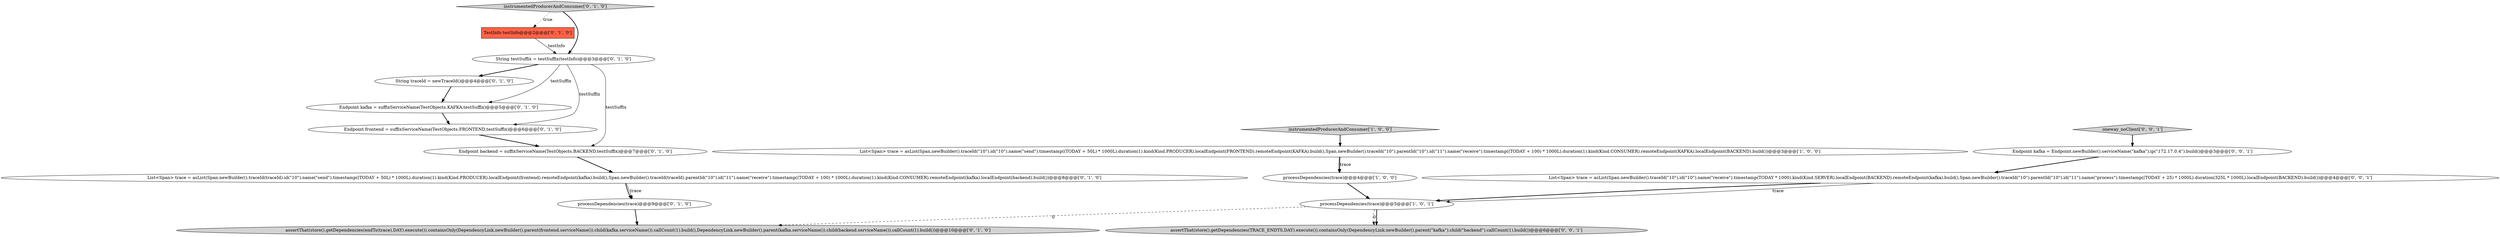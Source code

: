 digraph {
1 [style = filled, label = "List<Span> trace = asList(Span.newBuilder().traceId(\"10\").id(\"10\").name(\"send\").timestamp((TODAY + 50L) * 1000L).duration(1).kind(Kind.PRODUCER).localEndpoint(FRONTEND).remoteEndpoint(KAFKA).build(),Span.newBuilder().traceId(\"10\").parentId(\"10\").id(\"11\").name(\"receive\").timestamp((TODAY + 100) * 1000L).duration(1).kind(Kind.CONSUMER).remoteEndpoint(KAFKA).localEndpoint(BACKEND).build())@@@3@@@['1', '0', '0']", fillcolor = white, shape = ellipse image = "AAA0AAABBB1BBB"];
14 [style = filled, label = "assertThat(store().getDependencies(TRACE_ENDTS,DAY).execute()).containsOnly(DependencyLink.newBuilder().parent(\"kafka\").child(\"backend\").callCount(1).build())@@@6@@@['0', '0', '1']", fillcolor = lightgray, shape = ellipse image = "AAA0AAABBB3BBB"];
5 [style = filled, label = "instrumentedProducerAndConsumer['0', '1', '0']", fillcolor = lightgray, shape = diamond image = "AAA0AAABBB2BBB"];
6 [style = filled, label = "TestInfo testInfo@@@2@@@['0', '1', '0']", fillcolor = tomato, shape = box image = "AAA1AAABBB2BBB"];
13 [style = filled, label = "String traceId = newTraceId()@@@4@@@['0', '1', '0']", fillcolor = white, shape = ellipse image = "AAA1AAABBB2BBB"];
8 [style = filled, label = "processDependencies(trace)@@@9@@@['0', '1', '0']", fillcolor = white, shape = ellipse image = "AAA0AAABBB2BBB"];
11 [style = filled, label = "List<Span> trace = asList(Span.newBuilder().traceId(traceId).id(\"10\").name(\"send\").timestamp((TODAY + 50L) * 1000L).duration(1).kind(Kind.PRODUCER).localEndpoint(frontend).remoteEndpoint(kafka).build(),Span.newBuilder().traceId(traceId).parentId(\"10\").id(\"11\").name(\"receive\").timestamp((TODAY + 100) * 1000L).duration(1).kind(Kind.CONSUMER).remoteEndpoint(kafka).localEndpoint(backend).build())@@@8@@@['0', '1', '0']", fillcolor = white, shape = ellipse image = "AAA1AAABBB2BBB"];
3 [style = filled, label = "processDependencies(trace)@@@4@@@['1', '0', '0']", fillcolor = white, shape = ellipse image = "AAA0AAABBB1BBB"];
12 [style = filled, label = "assertThat(store().getDependencies(endTs(trace),DAY).execute()).containsOnly(DependencyLink.newBuilder().parent(frontend.serviceName()).child(kafka.serviceName()).callCount(1).build(),DependencyLink.newBuilder().parent(kafka.serviceName()).child(backend.serviceName()).callCount(1).build())@@@10@@@['0', '1', '0']", fillcolor = lightgray, shape = ellipse image = "AAA1AAABBB2BBB"];
15 [style = filled, label = "oneway_noClient['0', '0', '1']", fillcolor = lightgray, shape = diamond image = "AAA0AAABBB3BBB"];
4 [style = filled, label = "Endpoint kafka = suffixServiceName(TestObjects.KAFKA,testSuffix)@@@5@@@['0', '1', '0']", fillcolor = white, shape = ellipse image = "AAA1AAABBB2BBB"];
10 [style = filled, label = "String testSuffix = testSuffix(testInfo)@@@3@@@['0', '1', '0']", fillcolor = white, shape = ellipse image = "AAA0AAABBB2BBB"];
16 [style = filled, label = "Endpoint kafka = Endpoint.newBuilder().serviceName(\"kafka\").ip(\"172.17.0.4\").build()@@@3@@@['0', '0', '1']", fillcolor = white, shape = ellipse image = "AAA0AAABBB3BBB"];
7 [style = filled, label = "Endpoint backend = suffixServiceName(TestObjects.BACKEND,testSuffix)@@@7@@@['0', '1', '0']", fillcolor = white, shape = ellipse image = "AAA1AAABBB2BBB"];
9 [style = filled, label = "Endpoint frontend = suffixServiceName(TestObjects.FRONTEND,testSuffix)@@@6@@@['0', '1', '0']", fillcolor = white, shape = ellipse image = "AAA1AAABBB2BBB"];
17 [style = filled, label = "List<Span> trace = asList(Span.newBuilder().traceId(\"10\").id(\"10\").name(\"receive\").timestamp(TODAY * 1000).kind(Kind.SERVER).localEndpoint(BACKEND).remoteEndpoint(kafka).build(),Span.newBuilder().traceId(\"10\").parentId(\"10\").id(\"11\").name(\"process\").timestamp((TODAY + 25) * 1000L).duration(325L * 1000L).localEndpoint(BACKEND).build())@@@4@@@['0', '0', '1']", fillcolor = white, shape = ellipse image = "AAA0AAABBB3BBB"];
0 [style = filled, label = "processDependencies(trace)@@@5@@@['1', '0', '1']", fillcolor = white, shape = ellipse image = "AAA0AAABBB1BBB"];
2 [style = filled, label = "instrumentedProducerAndConsumer['1', '0', '0']", fillcolor = lightgray, shape = diamond image = "AAA0AAABBB1BBB"];
0->12 [style = dashed, label="0"];
13->4 [style = bold, label=""];
8->12 [style = bold, label=""];
1->3 [style = solid, label="trace"];
6->10 [style = solid, label="testInfo"];
0->14 [style = dashed, label="0"];
7->11 [style = bold, label=""];
10->9 [style = solid, label="testSuffix"];
5->10 [style = bold, label=""];
17->0 [style = solid, label="trace"];
5->6 [style = dotted, label="true"];
1->3 [style = bold, label=""];
10->13 [style = bold, label=""];
11->8 [style = bold, label=""];
3->0 [style = bold, label=""];
4->9 [style = bold, label=""];
2->1 [style = bold, label=""];
15->16 [style = bold, label=""];
10->7 [style = solid, label="testSuffix"];
16->17 [style = bold, label=""];
0->14 [style = bold, label=""];
11->8 [style = solid, label="trace"];
10->4 [style = solid, label="testSuffix"];
17->0 [style = bold, label=""];
9->7 [style = bold, label=""];
}
